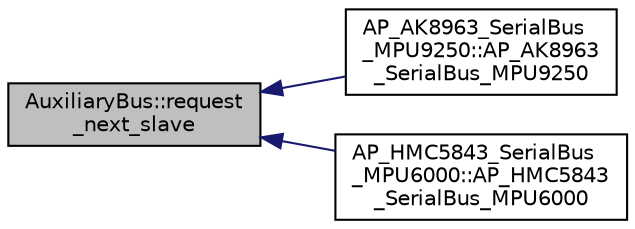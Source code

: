 digraph "AuxiliaryBus::request_next_slave"
{
 // INTERACTIVE_SVG=YES
  edge [fontname="Helvetica",fontsize="10",labelfontname="Helvetica",labelfontsize="10"];
  node [fontname="Helvetica",fontsize="10",shape=record];
  rankdir="LR";
  Node1 [label="AuxiliaryBus::request\l_next_slave",height=0.2,width=0.4,color="black", fillcolor="grey75", style="filled", fontcolor="black"];
  Node1 -> Node2 [dir="back",color="midnightblue",fontsize="10",style="solid",fontname="Helvetica"];
  Node2 [label="AP_AK8963_SerialBus\l_MPU9250::AP_AK8963\l_SerialBus_MPU9250",height=0.2,width=0.4,color="black", fillcolor="white", style="filled",URL="$classAP__AK8963__SerialBus__MPU9250.html#a974945fa7e4a82703db351364cbb8f9a"];
  Node1 -> Node3 [dir="back",color="midnightblue",fontsize="10",style="solid",fontname="Helvetica"];
  Node3 [label="AP_HMC5843_SerialBus\l_MPU6000::AP_HMC5843\l_SerialBus_MPU6000",height=0.2,width=0.4,color="black", fillcolor="white", style="filled",URL="$classAP__HMC5843__SerialBus__MPU6000.html#aa8db895f6b5f7e7483b23507e1e606c5"];
}
